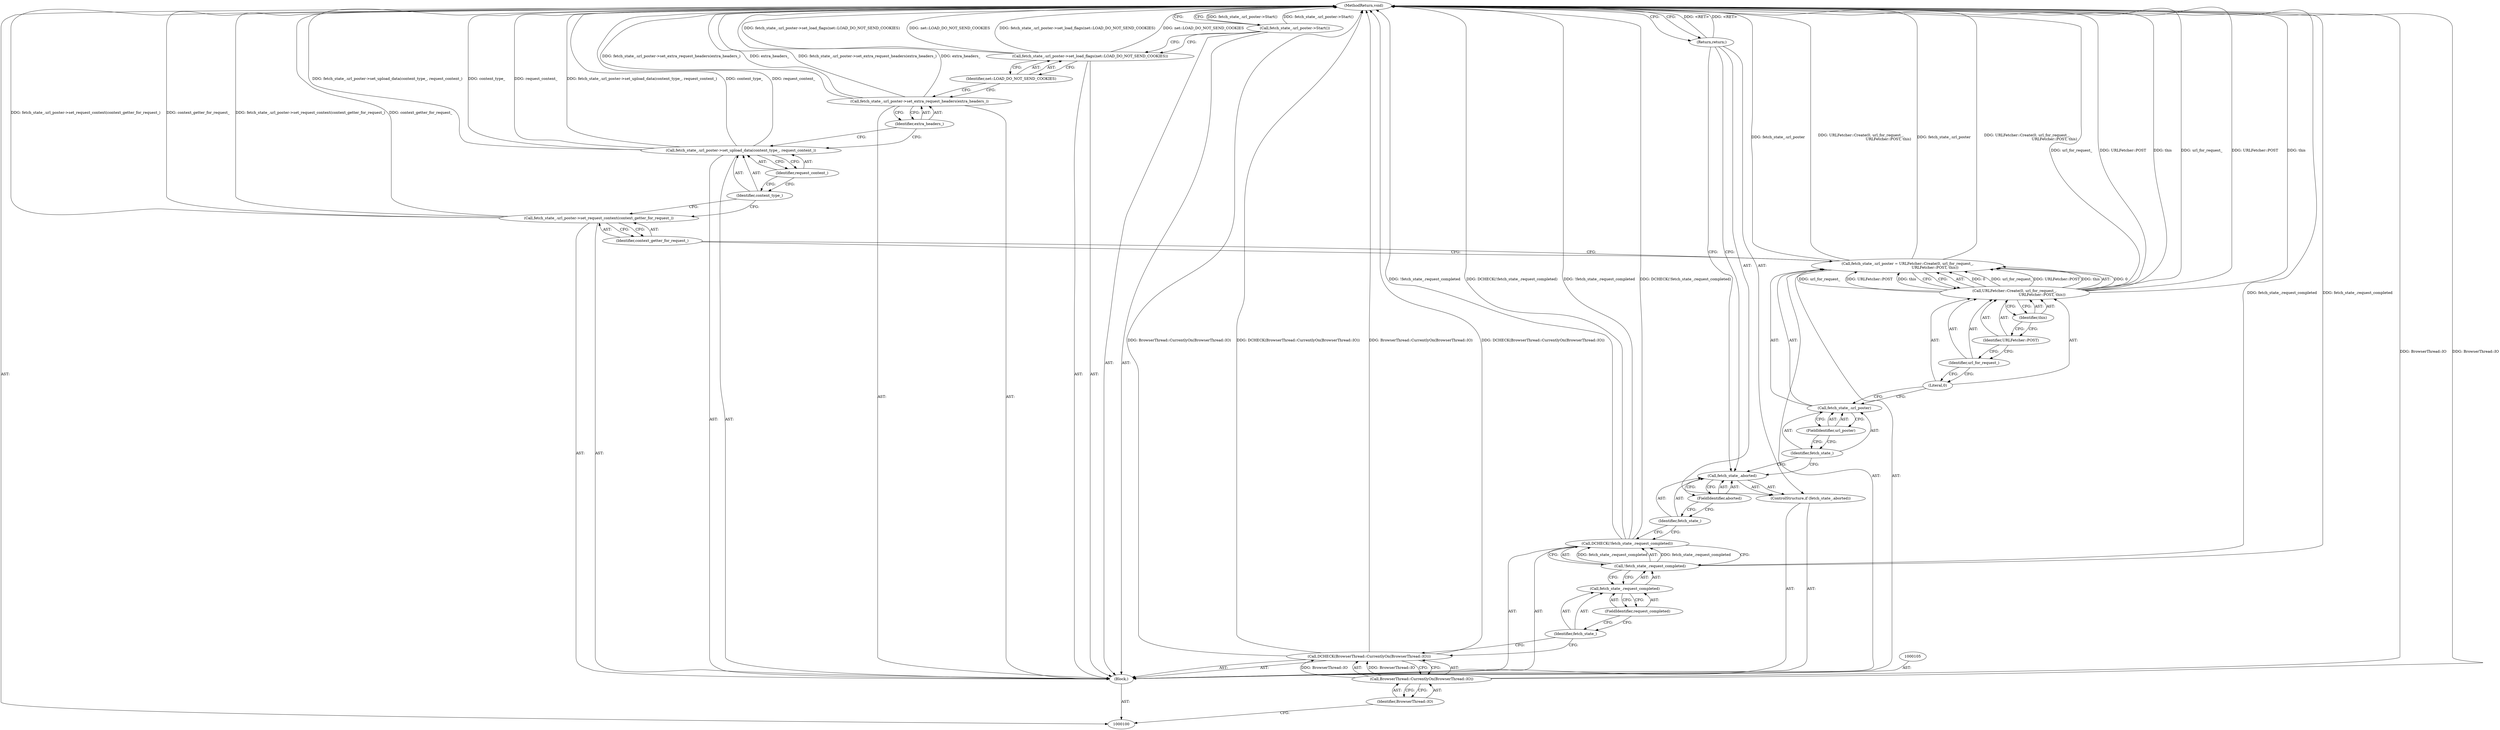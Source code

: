 digraph "0_Chrome_a6e146b4a369b31afa4c4323cc813dcbe0ef0c2b" {
"1000135" [label="(MethodReturn,void)"];
"1000101" [label="(Block,)"];
"1000125" [label="(Call,fetch_state_.url_poster->set_request_context(context_getter_for_request_))"];
"1000126" [label="(Identifier,context_getter_for_request_)"];
"1000127" [label="(Call,fetch_state_.url_poster->set_upload_data(content_type_, request_content_))"];
"1000128" [label="(Identifier,content_type_)"];
"1000129" [label="(Identifier,request_content_)"];
"1000130" [label="(Call,fetch_state_.url_poster->set_extra_request_headers(extra_headers_))"];
"1000131" [label="(Identifier,extra_headers_)"];
"1000132" [label="(Call,fetch_state_.url_poster->set_load_flags(net::LOAD_DO_NOT_SEND_COOKIES))"];
"1000133" [label="(Identifier,net::LOAD_DO_NOT_SEND_COOKIES)"];
"1000134" [label="(Call,fetch_state_.url_poster->Start())"];
"1000102" [label="(Call,DCHECK(BrowserThread::CurrentlyOn(BrowserThread::IO)))"];
"1000104" [label="(Identifier,BrowserThread::IO)"];
"1000103" [label="(Call,BrowserThread::CurrentlyOn(BrowserThread::IO))"];
"1000108" [label="(Call,fetch_state_.request_completed)"];
"1000109" [label="(Identifier,fetch_state_)"];
"1000106" [label="(Call,DCHECK(!fetch_state_.request_completed))"];
"1000110" [label="(FieldIdentifier,request_completed)"];
"1000107" [label="(Call,!fetch_state_.request_completed)"];
"1000114" [label="(FieldIdentifier,aborted)"];
"1000111" [label="(ControlStructure,if (fetch_state_.aborted))"];
"1000112" [label="(Call,fetch_state_.aborted)"];
"1000113" [label="(Identifier,fetch_state_)"];
"1000115" [label="(Return,return;)"];
"1000119" [label="(FieldIdentifier,url_poster)"];
"1000116" [label="(Call,fetch_state_.url_poster = URLFetcher::Create(0, url_for_request_,\n                                               URLFetcher::POST, this))"];
"1000117" [label="(Call,fetch_state_.url_poster)"];
"1000118" [label="(Identifier,fetch_state_)"];
"1000120" [label="(Call,URLFetcher::Create(0, url_for_request_,\n                                               URLFetcher::POST, this))"];
"1000121" [label="(Literal,0)"];
"1000122" [label="(Identifier,url_for_request_)"];
"1000123" [label="(Identifier,URLFetcher::POST)"];
"1000124" [label="(Identifier,this)"];
"1000135" -> "1000100"  [label="AST: "];
"1000135" -> "1000115"  [label="CFG: "];
"1000135" -> "1000134"  [label="CFG: "];
"1000116" -> "1000135"  [label="DDG: fetch_state_.url_poster"];
"1000116" -> "1000135"  [label="DDG: URLFetcher::Create(0, url_for_request_,\n                                               URLFetcher::POST, this)"];
"1000125" -> "1000135"  [label="DDG: fetch_state_.url_poster->set_request_context(context_getter_for_request_)"];
"1000125" -> "1000135"  [label="DDG: context_getter_for_request_"];
"1000107" -> "1000135"  [label="DDG: fetch_state_.request_completed"];
"1000106" -> "1000135"  [label="DDG: !fetch_state_.request_completed"];
"1000106" -> "1000135"  [label="DDG: DCHECK(!fetch_state_.request_completed)"];
"1000103" -> "1000135"  [label="DDG: BrowserThread::IO"];
"1000127" -> "1000135"  [label="DDG: fetch_state_.url_poster->set_upload_data(content_type_, request_content_)"];
"1000127" -> "1000135"  [label="DDG: content_type_"];
"1000127" -> "1000135"  [label="DDG: request_content_"];
"1000120" -> "1000135"  [label="DDG: url_for_request_"];
"1000120" -> "1000135"  [label="DDG: URLFetcher::POST"];
"1000120" -> "1000135"  [label="DDG: this"];
"1000130" -> "1000135"  [label="DDG: fetch_state_.url_poster->set_extra_request_headers(extra_headers_)"];
"1000130" -> "1000135"  [label="DDG: extra_headers_"];
"1000132" -> "1000135"  [label="DDG: fetch_state_.url_poster->set_load_flags(net::LOAD_DO_NOT_SEND_COOKIES)"];
"1000132" -> "1000135"  [label="DDG: net::LOAD_DO_NOT_SEND_COOKIES"];
"1000102" -> "1000135"  [label="DDG: BrowserThread::CurrentlyOn(BrowserThread::IO)"];
"1000102" -> "1000135"  [label="DDG: DCHECK(BrowserThread::CurrentlyOn(BrowserThread::IO))"];
"1000134" -> "1000135"  [label="DDG: fetch_state_.url_poster->Start()"];
"1000115" -> "1000135"  [label="DDG: <RET>"];
"1000101" -> "1000100"  [label="AST: "];
"1000102" -> "1000101"  [label="AST: "];
"1000105" -> "1000101"  [label="AST: "];
"1000106" -> "1000101"  [label="AST: "];
"1000111" -> "1000101"  [label="AST: "];
"1000116" -> "1000101"  [label="AST: "];
"1000125" -> "1000101"  [label="AST: "];
"1000127" -> "1000101"  [label="AST: "];
"1000130" -> "1000101"  [label="AST: "];
"1000132" -> "1000101"  [label="AST: "];
"1000134" -> "1000101"  [label="AST: "];
"1000125" -> "1000101"  [label="AST: "];
"1000125" -> "1000126"  [label="CFG: "];
"1000126" -> "1000125"  [label="AST: "];
"1000128" -> "1000125"  [label="CFG: "];
"1000125" -> "1000135"  [label="DDG: fetch_state_.url_poster->set_request_context(context_getter_for_request_)"];
"1000125" -> "1000135"  [label="DDG: context_getter_for_request_"];
"1000126" -> "1000125"  [label="AST: "];
"1000126" -> "1000116"  [label="CFG: "];
"1000125" -> "1000126"  [label="CFG: "];
"1000127" -> "1000101"  [label="AST: "];
"1000127" -> "1000129"  [label="CFG: "];
"1000128" -> "1000127"  [label="AST: "];
"1000129" -> "1000127"  [label="AST: "];
"1000131" -> "1000127"  [label="CFG: "];
"1000127" -> "1000135"  [label="DDG: fetch_state_.url_poster->set_upload_data(content_type_, request_content_)"];
"1000127" -> "1000135"  [label="DDG: content_type_"];
"1000127" -> "1000135"  [label="DDG: request_content_"];
"1000128" -> "1000127"  [label="AST: "];
"1000128" -> "1000125"  [label="CFG: "];
"1000129" -> "1000128"  [label="CFG: "];
"1000129" -> "1000127"  [label="AST: "];
"1000129" -> "1000128"  [label="CFG: "];
"1000127" -> "1000129"  [label="CFG: "];
"1000130" -> "1000101"  [label="AST: "];
"1000130" -> "1000131"  [label="CFG: "];
"1000131" -> "1000130"  [label="AST: "];
"1000133" -> "1000130"  [label="CFG: "];
"1000130" -> "1000135"  [label="DDG: fetch_state_.url_poster->set_extra_request_headers(extra_headers_)"];
"1000130" -> "1000135"  [label="DDG: extra_headers_"];
"1000131" -> "1000130"  [label="AST: "];
"1000131" -> "1000127"  [label="CFG: "];
"1000130" -> "1000131"  [label="CFG: "];
"1000132" -> "1000101"  [label="AST: "];
"1000132" -> "1000133"  [label="CFG: "];
"1000133" -> "1000132"  [label="AST: "];
"1000134" -> "1000132"  [label="CFG: "];
"1000132" -> "1000135"  [label="DDG: fetch_state_.url_poster->set_load_flags(net::LOAD_DO_NOT_SEND_COOKIES)"];
"1000132" -> "1000135"  [label="DDG: net::LOAD_DO_NOT_SEND_COOKIES"];
"1000133" -> "1000132"  [label="AST: "];
"1000133" -> "1000130"  [label="CFG: "];
"1000132" -> "1000133"  [label="CFG: "];
"1000134" -> "1000101"  [label="AST: "];
"1000134" -> "1000132"  [label="CFG: "];
"1000135" -> "1000134"  [label="CFG: "];
"1000134" -> "1000135"  [label="DDG: fetch_state_.url_poster->Start()"];
"1000102" -> "1000101"  [label="AST: "];
"1000102" -> "1000103"  [label="CFG: "];
"1000103" -> "1000102"  [label="AST: "];
"1000109" -> "1000102"  [label="CFG: "];
"1000102" -> "1000135"  [label="DDG: BrowserThread::CurrentlyOn(BrowserThread::IO)"];
"1000102" -> "1000135"  [label="DDG: DCHECK(BrowserThread::CurrentlyOn(BrowserThread::IO))"];
"1000103" -> "1000102"  [label="DDG: BrowserThread::IO"];
"1000104" -> "1000103"  [label="AST: "];
"1000104" -> "1000100"  [label="CFG: "];
"1000103" -> "1000104"  [label="CFG: "];
"1000103" -> "1000102"  [label="AST: "];
"1000103" -> "1000104"  [label="CFG: "];
"1000104" -> "1000103"  [label="AST: "];
"1000102" -> "1000103"  [label="CFG: "];
"1000103" -> "1000135"  [label="DDG: BrowserThread::IO"];
"1000103" -> "1000102"  [label="DDG: BrowserThread::IO"];
"1000108" -> "1000107"  [label="AST: "];
"1000108" -> "1000110"  [label="CFG: "];
"1000109" -> "1000108"  [label="AST: "];
"1000110" -> "1000108"  [label="AST: "];
"1000107" -> "1000108"  [label="CFG: "];
"1000109" -> "1000108"  [label="AST: "];
"1000109" -> "1000102"  [label="CFG: "];
"1000110" -> "1000109"  [label="CFG: "];
"1000106" -> "1000101"  [label="AST: "];
"1000106" -> "1000107"  [label="CFG: "];
"1000107" -> "1000106"  [label="AST: "];
"1000113" -> "1000106"  [label="CFG: "];
"1000106" -> "1000135"  [label="DDG: !fetch_state_.request_completed"];
"1000106" -> "1000135"  [label="DDG: DCHECK(!fetch_state_.request_completed)"];
"1000107" -> "1000106"  [label="DDG: fetch_state_.request_completed"];
"1000110" -> "1000108"  [label="AST: "];
"1000110" -> "1000109"  [label="CFG: "];
"1000108" -> "1000110"  [label="CFG: "];
"1000107" -> "1000106"  [label="AST: "];
"1000107" -> "1000108"  [label="CFG: "];
"1000108" -> "1000107"  [label="AST: "];
"1000106" -> "1000107"  [label="CFG: "];
"1000107" -> "1000135"  [label="DDG: fetch_state_.request_completed"];
"1000107" -> "1000106"  [label="DDG: fetch_state_.request_completed"];
"1000114" -> "1000112"  [label="AST: "];
"1000114" -> "1000113"  [label="CFG: "];
"1000112" -> "1000114"  [label="CFG: "];
"1000111" -> "1000101"  [label="AST: "];
"1000112" -> "1000111"  [label="AST: "];
"1000115" -> "1000111"  [label="AST: "];
"1000112" -> "1000111"  [label="AST: "];
"1000112" -> "1000114"  [label="CFG: "];
"1000113" -> "1000112"  [label="AST: "];
"1000114" -> "1000112"  [label="AST: "];
"1000115" -> "1000112"  [label="CFG: "];
"1000118" -> "1000112"  [label="CFG: "];
"1000113" -> "1000112"  [label="AST: "];
"1000113" -> "1000106"  [label="CFG: "];
"1000114" -> "1000113"  [label="CFG: "];
"1000115" -> "1000111"  [label="AST: "];
"1000115" -> "1000112"  [label="CFG: "];
"1000135" -> "1000115"  [label="CFG: "];
"1000115" -> "1000135"  [label="DDG: <RET>"];
"1000119" -> "1000117"  [label="AST: "];
"1000119" -> "1000118"  [label="CFG: "];
"1000117" -> "1000119"  [label="CFG: "];
"1000116" -> "1000101"  [label="AST: "];
"1000116" -> "1000120"  [label="CFG: "];
"1000117" -> "1000116"  [label="AST: "];
"1000120" -> "1000116"  [label="AST: "];
"1000126" -> "1000116"  [label="CFG: "];
"1000116" -> "1000135"  [label="DDG: fetch_state_.url_poster"];
"1000116" -> "1000135"  [label="DDG: URLFetcher::Create(0, url_for_request_,\n                                               URLFetcher::POST, this)"];
"1000120" -> "1000116"  [label="DDG: 0"];
"1000120" -> "1000116"  [label="DDG: url_for_request_"];
"1000120" -> "1000116"  [label="DDG: URLFetcher::POST"];
"1000120" -> "1000116"  [label="DDG: this"];
"1000117" -> "1000116"  [label="AST: "];
"1000117" -> "1000119"  [label="CFG: "];
"1000118" -> "1000117"  [label="AST: "];
"1000119" -> "1000117"  [label="AST: "];
"1000121" -> "1000117"  [label="CFG: "];
"1000118" -> "1000117"  [label="AST: "];
"1000118" -> "1000112"  [label="CFG: "];
"1000119" -> "1000118"  [label="CFG: "];
"1000120" -> "1000116"  [label="AST: "];
"1000120" -> "1000124"  [label="CFG: "];
"1000121" -> "1000120"  [label="AST: "];
"1000122" -> "1000120"  [label="AST: "];
"1000123" -> "1000120"  [label="AST: "];
"1000124" -> "1000120"  [label="AST: "];
"1000116" -> "1000120"  [label="CFG: "];
"1000120" -> "1000135"  [label="DDG: url_for_request_"];
"1000120" -> "1000135"  [label="DDG: URLFetcher::POST"];
"1000120" -> "1000135"  [label="DDG: this"];
"1000120" -> "1000116"  [label="DDG: 0"];
"1000120" -> "1000116"  [label="DDG: url_for_request_"];
"1000120" -> "1000116"  [label="DDG: URLFetcher::POST"];
"1000120" -> "1000116"  [label="DDG: this"];
"1000121" -> "1000120"  [label="AST: "];
"1000121" -> "1000117"  [label="CFG: "];
"1000122" -> "1000121"  [label="CFG: "];
"1000122" -> "1000120"  [label="AST: "];
"1000122" -> "1000121"  [label="CFG: "];
"1000123" -> "1000122"  [label="CFG: "];
"1000123" -> "1000120"  [label="AST: "];
"1000123" -> "1000122"  [label="CFG: "];
"1000124" -> "1000123"  [label="CFG: "];
"1000124" -> "1000120"  [label="AST: "];
"1000124" -> "1000123"  [label="CFG: "];
"1000120" -> "1000124"  [label="CFG: "];
}
